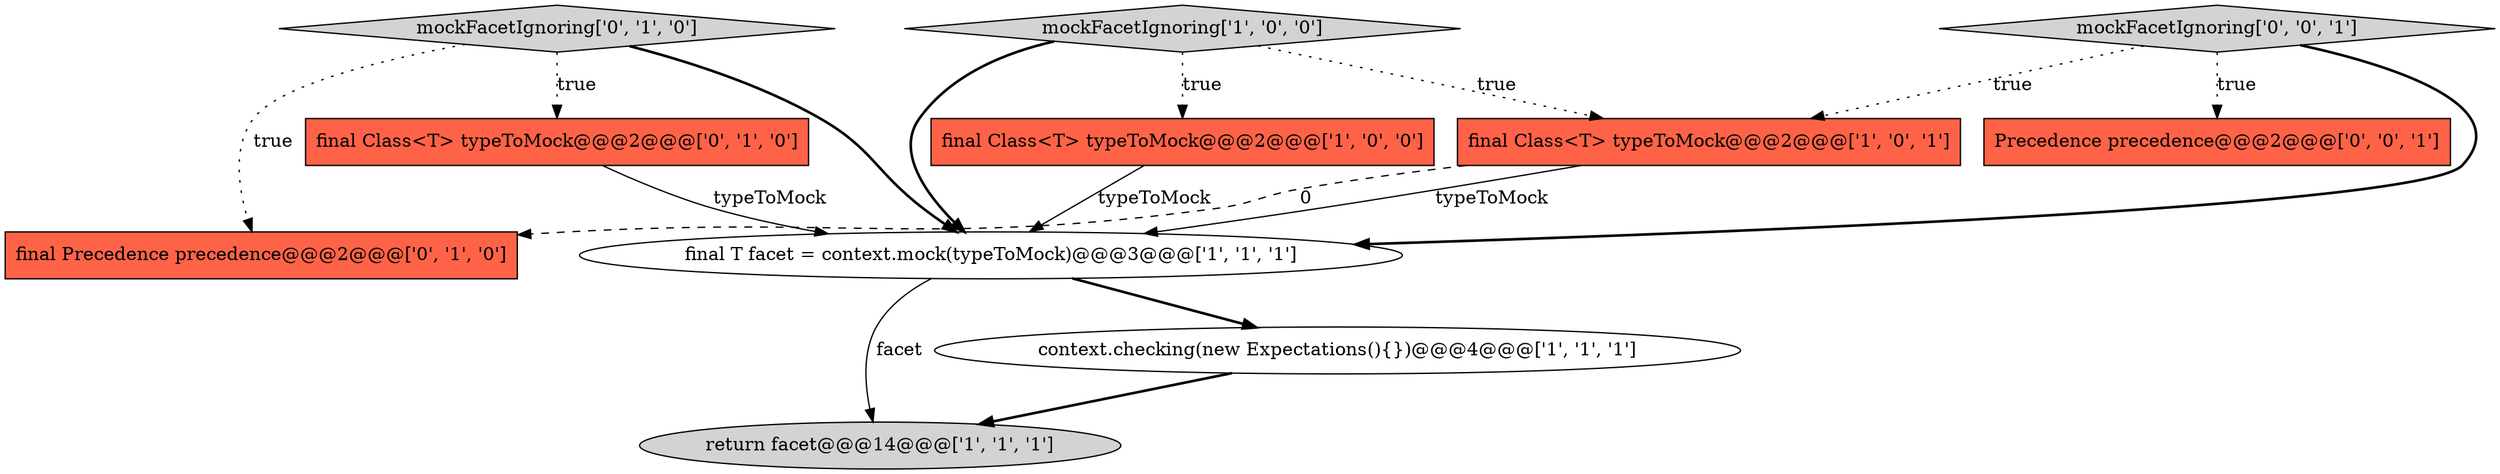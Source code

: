 digraph {
8 [style = filled, label = "final Precedence precedence@@@2@@@['0', '1', '0']", fillcolor = tomato, shape = box image = "AAA1AAABBB2BBB"];
10 [style = filled, label = "Precedence precedence@@@2@@@['0', '0', '1']", fillcolor = tomato, shape = box image = "AAA0AAABBB3BBB"];
6 [style = filled, label = "mockFacetIgnoring['0', '1', '0']", fillcolor = lightgray, shape = diamond image = "AAA0AAABBB2BBB"];
7 [style = filled, label = "final Class<T> typeToMock@@@2@@@['0', '1', '0']", fillcolor = tomato, shape = box image = "AAA0AAABBB2BBB"];
2 [style = filled, label = "final T facet = context.mock(typeToMock)@@@3@@@['1', '1', '1']", fillcolor = white, shape = ellipse image = "AAA0AAABBB1BBB"];
3 [style = filled, label = "final Class<T> typeToMock@@@2@@@['1', '0', '0']", fillcolor = tomato, shape = box image = "AAA0AAABBB1BBB"];
1 [style = filled, label = "return facet@@@14@@@['1', '1', '1']", fillcolor = lightgray, shape = ellipse image = "AAA0AAABBB1BBB"];
4 [style = filled, label = "final Class<T> typeToMock@@@2@@@['1', '0', '1']", fillcolor = tomato, shape = box image = "AAA0AAABBB1BBB"];
5 [style = filled, label = "context.checking(new Expectations(){})@@@4@@@['1', '1', '1']", fillcolor = white, shape = ellipse image = "AAA0AAABBB1BBB"];
9 [style = filled, label = "mockFacetIgnoring['0', '0', '1']", fillcolor = lightgray, shape = diamond image = "AAA0AAABBB3BBB"];
0 [style = filled, label = "mockFacetIgnoring['1', '0', '0']", fillcolor = lightgray, shape = diamond image = "AAA0AAABBB1BBB"];
3->2 [style = solid, label="typeToMock"];
4->2 [style = solid, label="typeToMock"];
9->2 [style = bold, label=""];
0->3 [style = dotted, label="true"];
6->8 [style = dotted, label="true"];
7->2 [style = solid, label="typeToMock"];
5->1 [style = bold, label=""];
0->2 [style = bold, label=""];
0->4 [style = dotted, label="true"];
9->10 [style = dotted, label="true"];
9->4 [style = dotted, label="true"];
6->7 [style = dotted, label="true"];
6->2 [style = bold, label=""];
4->8 [style = dashed, label="0"];
2->5 [style = bold, label=""];
2->1 [style = solid, label="facet"];
}
